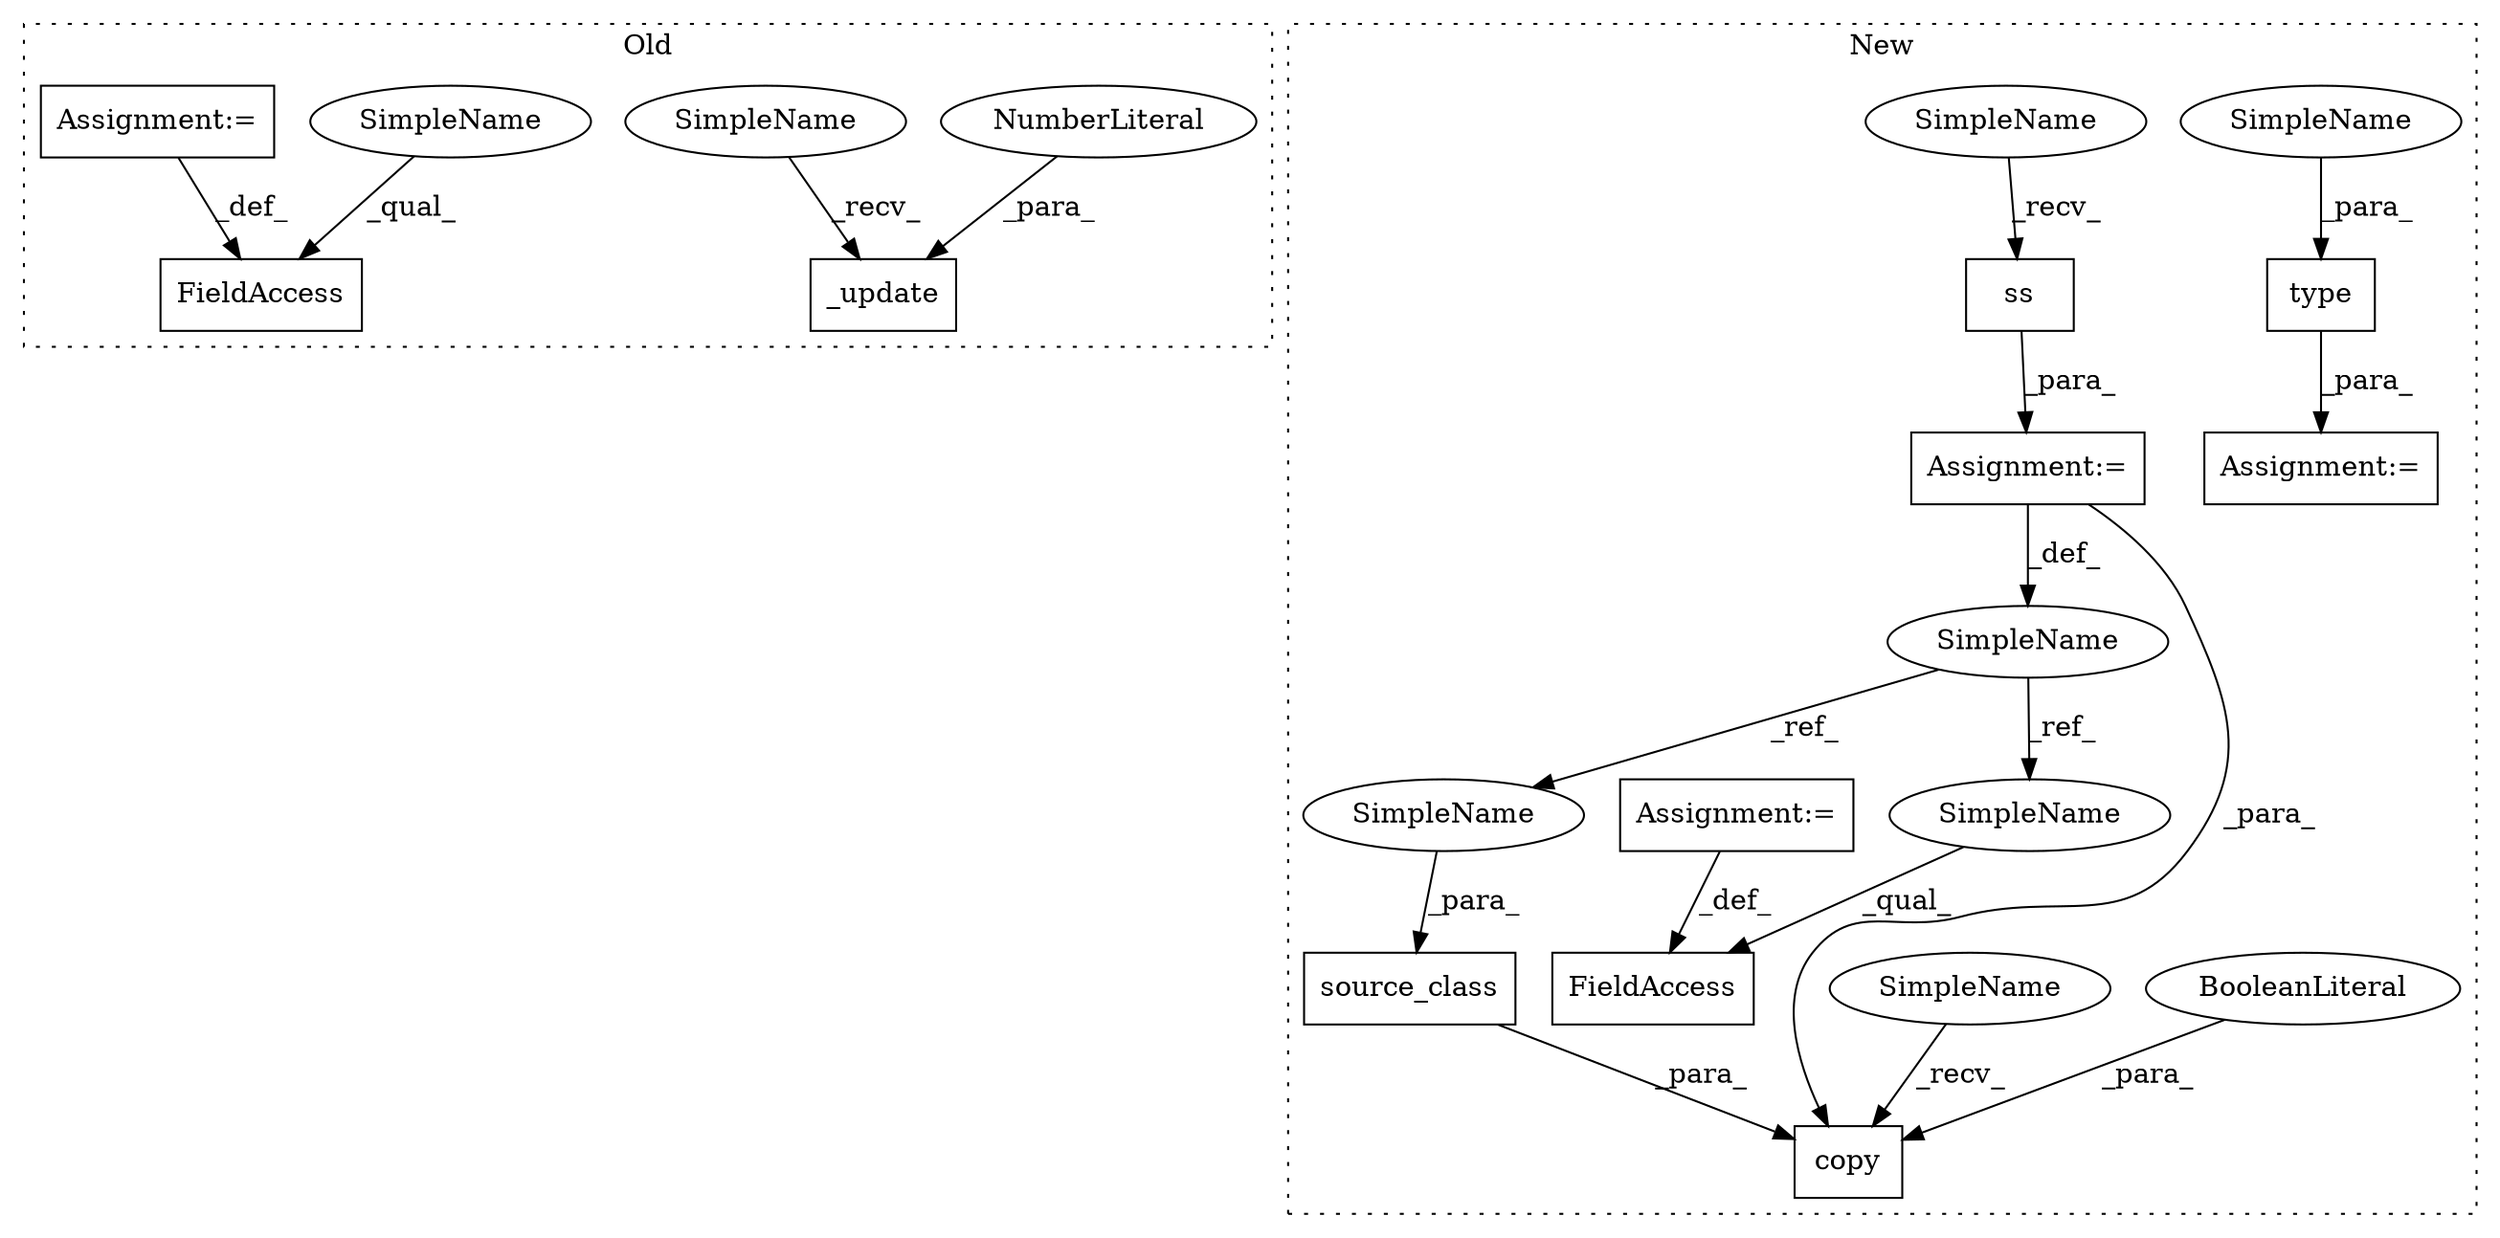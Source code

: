 digraph G {
subgraph cluster0 {
1 [label="_update" a="32" s="8656,8665" l="8,1" shape="box"];
3 [label="NumberLiteral" a="34" s="8664" l="1" shape="ellipse"];
4 [label="FieldAccess" a="22" s="8632" l="7" shape="box"];
13 [label="Assignment:=" a="7" s="8639" l="1" shape="box"];
17 [label="SimpleName" a="42" s="8651" l="4" shape="ellipse"];
18 [label="SimpleName" a="42" s="8632" l="4" shape="ellipse"];
label = "Old";
style="dotted";
}
subgraph cluster1 {
2 [label="ss" a="32" s="8700" l="4" shape="box"];
5 [label="FieldAccess" a="22" s="8710" l="5" shape="box"];
6 [label="SimpleName" a="42" s="8691" l="3" shape="ellipse"];
7 [label="source_class" a="32" s="8762,8778" l="13,1" shape="box"];
8 [label="copy" a="32" s="8757,8785" l="5,1" shape="box"];
9 [label="BooleanLiteral" a="9" s="8780" l="5" shape="ellipse"];
10 [label="type" a="32" s="8736,8745" l="5,1" shape="box"];
11 [label="Assignment:=" a="7" s="8694" l="1" shape="box"];
12 [label="Assignment:=" a="7" s="8715" l="1" shape="box"];
14 [label="Assignment:=" a="7" s="8735" l="1" shape="box"];
15 [label="SimpleName" a="42" s="8775" l="3" shape="ellipse"];
16 [label="SimpleName" a="42" s="8710" l="3" shape="ellipse"];
19 [label="SimpleName" a="42" s="8741" l="4" shape="ellipse"];
20 [label="SimpleName" a="42" s="8752" l="4" shape="ellipse"];
21 [label="SimpleName" a="42" s="8695" l="4" shape="ellipse"];
label = "New";
style="dotted";
}
2 -> 11 [label="_para_"];
3 -> 1 [label="_para_"];
6 -> 16 [label="_ref_"];
6 -> 15 [label="_ref_"];
7 -> 8 [label="_para_"];
9 -> 8 [label="_para_"];
10 -> 14 [label="_para_"];
11 -> 8 [label="_para_"];
11 -> 6 [label="_def_"];
12 -> 5 [label="_def_"];
13 -> 4 [label="_def_"];
15 -> 7 [label="_para_"];
16 -> 5 [label="_qual_"];
17 -> 1 [label="_recv_"];
18 -> 4 [label="_qual_"];
19 -> 10 [label="_para_"];
20 -> 8 [label="_recv_"];
21 -> 2 [label="_recv_"];
}